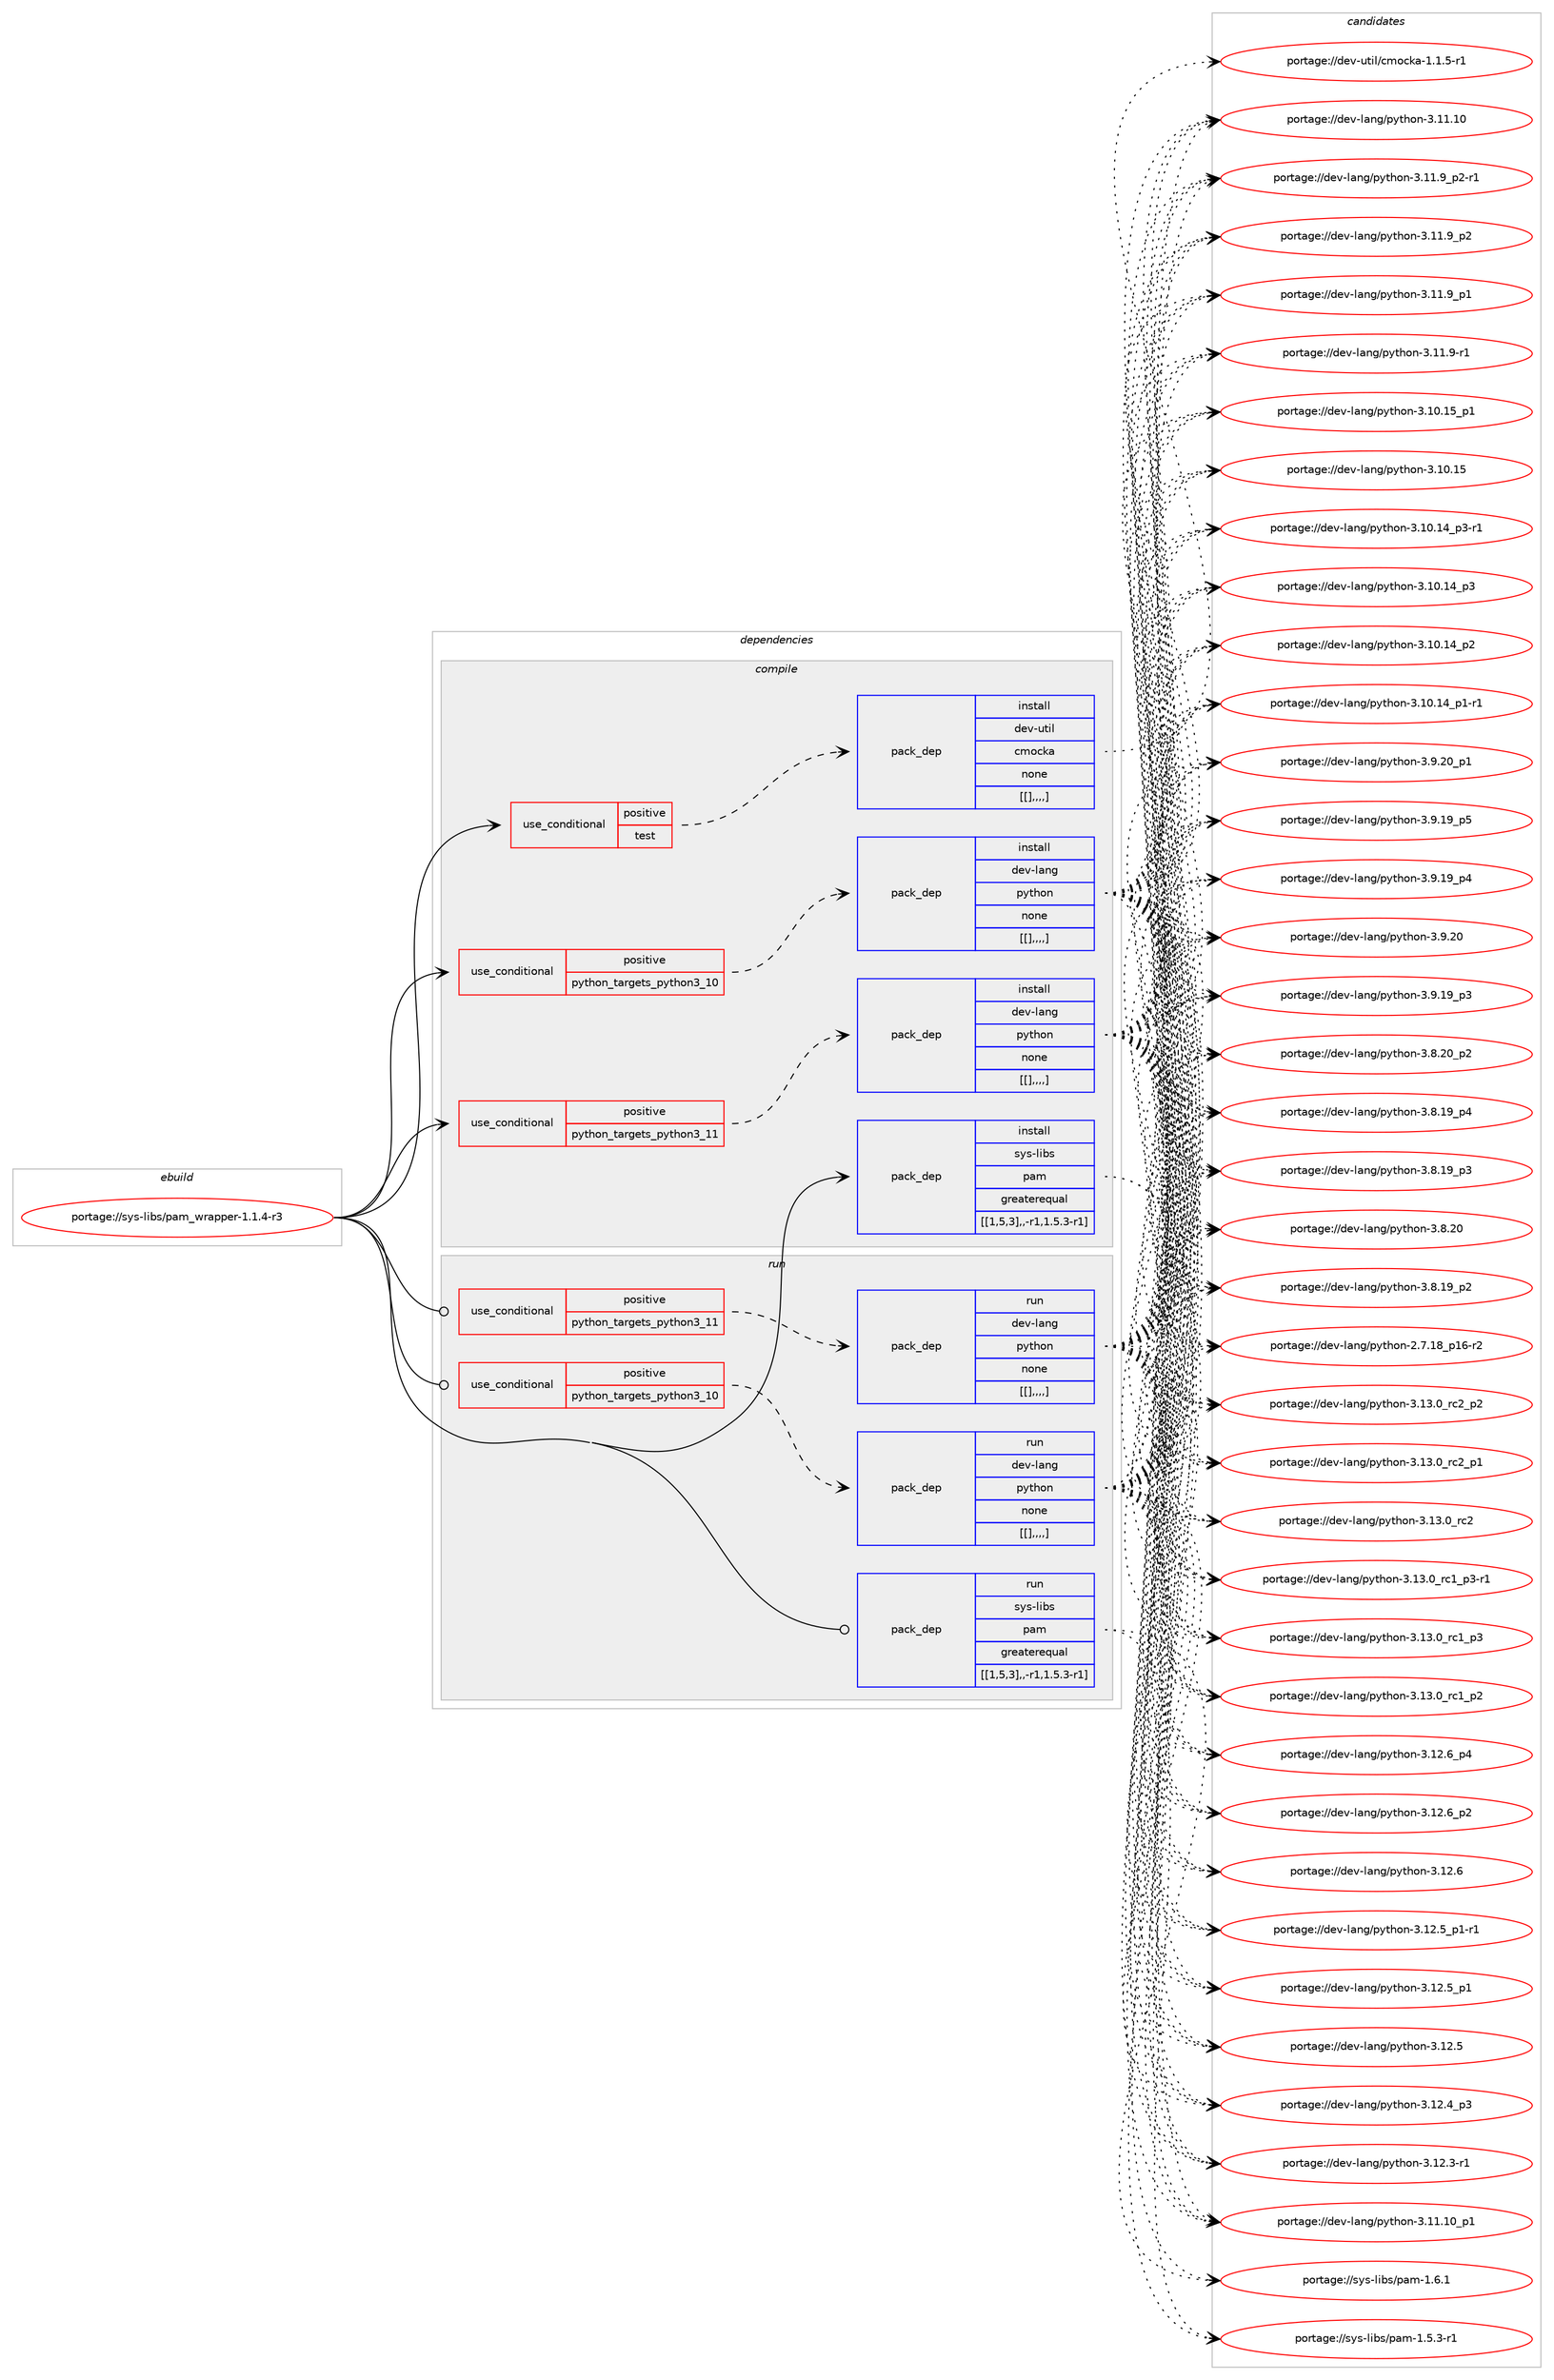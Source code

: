 digraph prolog {

# *************
# Graph options
# *************

newrank=true;
concentrate=true;
compound=true;
graph [rankdir=LR,fontname=Helvetica,fontsize=10,ranksep=1.5];#, ranksep=2.5, nodesep=0.2];
edge  [arrowhead=vee];
node  [fontname=Helvetica,fontsize=10];

# **********
# The ebuild
# **********

subgraph cluster_leftcol {
color=gray;
label=<<i>ebuild</i>>;
id [label="portage://sys-libs/pam_wrapper-1.1.4-r3", color=red, width=4, href="../sys-libs/pam_wrapper-1.1.4-r3.svg"];
}

# ****************
# The dependencies
# ****************

subgraph cluster_midcol {
color=gray;
label=<<i>dependencies</i>>;
subgraph cluster_compile {
fillcolor="#eeeeee";
style=filled;
label=<<i>compile</i>>;
subgraph cond4646 {
dependency13180 [label=<<TABLE BORDER="0" CELLBORDER="1" CELLSPACING="0" CELLPADDING="4"><TR><TD ROWSPAN="3" CELLPADDING="10">use_conditional</TD></TR><TR><TD>positive</TD></TR><TR><TD>python_targets_python3_10</TD></TR></TABLE>>, shape=none, color=red];
subgraph pack8484 {
dependency13181 [label=<<TABLE BORDER="0" CELLBORDER="1" CELLSPACING="0" CELLPADDING="4" WIDTH="220"><TR><TD ROWSPAN="6" CELLPADDING="30">pack_dep</TD></TR><TR><TD WIDTH="110">install</TD></TR><TR><TD>dev-lang</TD></TR><TR><TD>python</TD></TR><TR><TD>none</TD></TR><TR><TD>[[],,,,]</TD></TR></TABLE>>, shape=none, color=blue];
}
dependency13180:e -> dependency13181:w [weight=20,style="dashed",arrowhead="vee"];
}
id:e -> dependency13180:w [weight=20,style="solid",arrowhead="vee"];
subgraph cond4647 {
dependency13182 [label=<<TABLE BORDER="0" CELLBORDER="1" CELLSPACING="0" CELLPADDING="4"><TR><TD ROWSPAN="3" CELLPADDING="10">use_conditional</TD></TR><TR><TD>positive</TD></TR><TR><TD>python_targets_python3_11</TD></TR></TABLE>>, shape=none, color=red];
subgraph pack8485 {
dependency13183 [label=<<TABLE BORDER="0" CELLBORDER="1" CELLSPACING="0" CELLPADDING="4" WIDTH="220"><TR><TD ROWSPAN="6" CELLPADDING="30">pack_dep</TD></TR><TR><TD WIDTH="110">install</TD></TR><TR><TD>dev-lang</TD></TR><TR><TD>python</TD></TR><TR><TD>none</TD></TR><TR><TD>[[],,,,]</TD></TR></TABLE>>, shape=none, color=blue];
}
dependency13182:e -> dependency13183:w [weight=20,style="dashed",arrowhead="vee"];
}
id:e -> dependency13182:w [weight=20,style="solid",arrowhead="vee"];
subgraph cond4648 {
dependency13184 [label=<<TABLE BORDER="0" CELLBORDER="1" CELLSPACING="0" CELLPADDING="4"><TR><TD ROWSPAN="3" CELLPADDING="10">use_conditional</TD></TR><TR><TD>positive</TD></TR><TR><TD>test</TD></TR></TABLE>>, shape=none, color=red];
subgraph pack8486 {
dependency13185 [label=<<TABLE BORDER="0" CELLBORDER="1" CELLSPACING="0" CELLPADDING="4" WIDTH="220"><TR><TD ROWSPAN="6" CELLPADDING="30">pack_dep</TD></TR><TR><TD WIDTH="110">install</TD></TR><TR><TD>dev-util</TD></TR><TR><TD>cmocka</TD></TR><TR><TD>none</TD></TR><TR><TD>[[],,,,]</TD></TR></TABLE>>, shape=none, color=blue];
}
dependency13184:e -> dependency13185:w [weight=20,style="dashed",arrowhead="vee"];
}
id:e -> dependency13184:w [weight=20,style="solid",arrowhead="vee"];
subgraph pack8487 {
dependency13186 [label=<<TABLE BORDER="0" CELLBORDER="1" CELLSPACING="0" CELLPADDING="4" WIDTH="220"><TR><TD ROWSPAN="6" CELLPADDING="30">pack_dep</TD></TR><TR><TD WIDTH="110">install</TD></TR><TR><TD>sys-libs</TD></TR><TR><TD>pam</TD></TR><TR><TD>greaterequal</TD></TR><TR><TD>[[1,5,3],,-r1,1.5.3-r1]</TD></TR></TABLE>>, shape=none, color=blue];
}
id:e -> dependency13186:w [weight=20,style="solid",arrowhead="vee"];
}
subgraph cluster_compileandrun {
fillcolor="#eeeeee";
style=filled;
label=<<i>compile and run</i>>;
}
subgraph cluster_run {
fillcolor="#eeeeee";
style=filled;
label=<<i>run</i>>;
subgraph cond4649 {
dependency13187 [label=<<TABLE BORDER="0" CELLBORDER="1" CELLSPACING="0" CELLPADDING="4"><TR><TD ROWSPAN="3" CELLPADDING="10">use_conditional</TD></TR><TR><TD>positive</TD></TR><TR><TD>python_targets_python3_10</TD></TR></TABLE>>, shape=none, color=red];
subgraph pack8488 {
dependency13188 [label=<<TABLE BORDER="0" CELLBORDER="1" CELLSPACING="0" CELLPADDING="4" WIDTH="220"><TR><TD ROWSPAN="6" CELLPADDING="30">pack_dep</TD></TR><TR><TD WIDTH="110">run</TD></TR><TR><TD>dev-lang</TD></TR><TR><TD>python</TD></TR><TR><TD>none</TD></TR><TR><TD>[[],,,,]</TD></TR></TABLE>>, shape=none, color=blue];
}
dependency13187:e -> dependency13188:w [weight=20,style="dashed",arrowhead="vee"];
}
id:e -> dependency13187:w [weight=20,style="solid",arrowhead="odot"];
subgraph cond4650 {
dependency13189 [label=<<TABLE BORDER="0" CELLBORDER="1" CELLSPACING="0" CELLPADDING="4"><TR><TD ROWSPAN="3" CELLPADDING="10">use_conditional</TD></TR><TR><TD>positive</TD></TR><TR><TD>python_targets_python3_11</TD></TR></TABLE>>, shape=none, color=red];
subgraph pack8489 {
dependency13190 [label=<<TABLE BORDER="0" CELLBORDER="1" CELLSPACING="0" CELLPADDING="4" WIDTH="220"><TR><TD ROWSPAN="6" CELLPADDING="30">pack_dep</TD></TR><TR><TD WIDTH="110">run</TD></TR><TR><TD>dev-lang</TD></TR><TR><TD>python</TD></TR><TR><TD>none</TD></TR><TR><TD>[[],,,,]</TD></TR></TABLE>>, shape=none, color=blue];
}
dependency13189:e -> dependency13190:w [weight=20,style="dashed",arrowhead="vee"];
}
id:e -> dependency13189:w [weight=20,style="solid",arrowhead="odot"];
subgraph pack8490 {
dependency13191 [label=<<TABLE BORDER="0" CELLBORDER="1" CELLSPACING="0" CELLPADDING="4" WIDTH="220"><TR><TD ROWSPAN="6" CELLPADDING="30">pack_dep</TD></TR><TR><TD WIDTH="110">run</TD></TR><TR><TD>sys-libs</TD></TR><TR><TD>pam</TD></TR><TR><TD>greaterequal</TD></TR><TR><TD>[[1,5,3],,-r1,1.5.3-r1]</TD></TR></TABLE>>, shape=none, color=blue];
}
id:e -> dependency13191:w [weight=20,style="solid",arrowhead="odot"];
}
}

# **************
# The candidates
# **************

subgraph cluster_choices {
rank=same;
color=gray;
label=<<i>candidates</i>>;

subgraph choice8484 {
color=black;
nodesep=1;
choice100101118451089711010347112121116104111110455146495146489511499509511250 [label="portage://dev-lang/python-3.13.0_rc2_p2", color=red, width=4,href="../dev-lang/python-3.13.0_rc2_p2.svg"];
choice100101118451089711010347112121116104111110455146495146489511499509511249 [label="portage://dev-lang/python-3.13.0_rc2_p1", color=red, width=4,href="../dev-lang/python-3.13.0_rc2_p1.svg"];
choice10010111845108971101034711212111610411111045514649514648951149950 [label="portage://dev-lang/python-3.13.0_rc2", color=red, width=4,href="../dev-lang/python-3.13.0_rc2.svg"];
choice1001011184510897110103471121211161041111104551464951464895114994995112514511449 [label="portage://dev-lang/python-3.13.0_rc1_p3-r1", color=red, width=4,href="../dev-lang/python-3.13.0_rc1_p3-r1.svg"];
choice100101118451089711010347112121116104111110455146495146489511499499511251 [label="portage://dev-lang/python-3.13.0_rc1_p3", color=red, width=4,href="../dev-lang/python-3.13.0_rc1_p3.svg"];
choice100101118451089711010347112121116104111110455146495146489511499499511250 [label="portage://dev-lang/python-3.13.0_rc1_p2", color=red, width=4,href="../dev-lang/python-3.13.0_rc1_p2.svg"];
choice100101118451089711010347112121116104111110455146495046549511252 [label="portage://dev-lang/python-3.12.6_p4", color=red, width=4,href="../dev-lang/python-3.12.6_p4.svg"];
choice100101118451089711010347112121116104111110455146495046549511250 [label="portage://dev-lang/python-3.12.6_p2", color=red, width=4,href="../dev-lang/python-3.12.6_p2.svg"];
choice10010111845108971101034711212111610411111045514649504654 [label="portage://dev-lang/python-3.12.6", color=red, width=4,href="../dev-lang/python-3.12.6.svg"];
choice1001011184510897110103471121211161041111104551464950465395112494511449 [label="portage://dev-lang/python-3.12.5_p1-r1", color=red, width=4,href="../dev-lang/python-3.12.5_p1-r1.svg"];
choice100101118451089711010347112121116104111110455146495046539511249 [label="portage://dev-lang/python-3.12.5_p1", color=red, width=4,href="../dev-lang/python-3.12.5_p1.svg"];
choice10010111845108971101034711212111610411111045514649504653 [label="portage://dev-lang/python-3.12.5", color=red, width=4,href="../dev-lang/python-3.12.5.svg"];
choice100101118451089711010347112121116104111110455146495046529511251 [label="portage://dev-lang/python-3.12.4_p3", color=red, width=4,href="../dev-lang/python-3.12.4_p3.svg"];
choice100101118451089711010347112121116104111110455146495046514511449 [label="portage://dev-lang/python-3.12.3-r1", color=red, width=4,href="../dev-lang/python-3.12.3-r1.svg"];
choice10010111845108971101034711212111610411111045514649494649489511249 [label="portage://dev-lang/python-3.11.10_p1", color=red, width=4,href="../dev-lang/python-3.11.10_p1.svg"];
choice1001011184510897110103471121211161041111104551464949464948 [label="portage://dev-lang/python-3.11.10", color=red, width=4,href="../dev-lang/python-3.11.10.svg"];
choice1001011184510897110103471121211161041111104551464949465795112504511449 [label="portage://dev-lang/python-3.11.9_p2-r1", color=red, width=4,href="../dev-lang/python-3.11.9_p2-r1.svg"];
choice100101118451089711010347112121116104111110455146494946579511250 [label="portage://dev-lang/python-3.11.9_p2", color=red, width=4,href="../dev-lang/python-3.11.9_p2.svg"];
choice100101118451089711010347112121116104111110455146494946579511249 [label="portage://dev-lang/python-3.11.9_p1", color=red, width=4,href="../dev-lang/python-3.11.9_p1.svg"];
choice100101118451089711010347112121116104111110455146494946574511449 [label="portage://dev-lang/python-3.11.9-r1", color=red, width=4,href="../dev-lang/python-3.11.9-r1.svg"];
choice10010111845108971101034711212111610411111045514649484649539511249 [label="portage://dev-lang/python-3.10.15_p1", color=red, width=4,href="../dev-lang/python-3.10.15_p1.svg"];
choice1001011184510897110103471121211161041111104551464948464953 [label="portage://dev-lang/python-3.10.15", color=red, width=4,href="../dev-lang/python-3.10.15.svg"];
choice100101118451089711010347112121116104111110455146494846495295112514511449 [label="portage://dev-lang/python-3.10.14_p3-r1", color=red, width=4,href="../dev-lang/python-3.10.14_p3-r1.svg"];
choice10010111845108971101034711212111610411111045514649484649529511251 [label="portage://dev-lang/python-3.10.14_p3", color=red, width=4,href="../dev-lang/python-3.10.14_p3.svg"];
choice10010111845108971101034711212111610411111045514649484649529511250 [label="portage://dev-lang/python-3.10.14_p2", color=red, width=4,href="../dev-lang/python-3.10.14_p2.svg"];
choice100101118451089711010347112121116104111110455146494846495295112494511449 [label="portage://dev-lang/python-3.10.14_p1-r1", color=red, width=4,href="../dev-lang/python-3.10.14_p1-r1.svg"];
choice100101118451089711010347112121116104111110455146574650489511249 [label="portage://dev-lang/python-3.9.20_p1", color=red, width=4,href="../dev-lang/python-3.9.20_p1.svg"];
choice10010111845108971101034711212111610411111045514657465048 [label="portage://dev-lang/python-3.9.20", color=red, width=4,href="../dev-lang/python-3.9.20.svg"];
choice100101118451089711010347112121116104111110455146574649579511253 [label="portage://dev-lang/python-3.9.19_p5", color=red, width=4,href="../dev-lang/python-3.9.19_p5.svg"];
choice100101118451089711010347112121116104111110455146574649579511252 [label="portage://dev-lang/python-3.9.19_p4", color=red, width=4,href="../dev-lang/python-3.9.19_p4.svg"];
choice100101118451089711010347112121116104111110455146574649579511251 [label="portage://dev-lang/python-3.9.19_p3", color=red, width=4,href="../dev-lang/python-3.9.19_p3.svg"];
choice100101118451089711010347112121116104111110455146564650489511250 [label="portage://dev-lang/python-3.8.20_p2", color=red, width=4,href="../dev-lang/python-3.8.20_p2.svg"];
choice10010111845108971101034711212111610411111045514656465048 [label="portage://dev-lang/python-3.8.20", color=red, width=4,href="../dev-lang/python-3.8.20.svg"];
choice100101118451089711010347112121116104111110455146564649579511252 [label="portage://dev-lang/python-3.8.19_p4", color=red, width=4,href="../dev-lang/python-3.8.19_p4.svg"];
choice100101118451089711010347112121116104111110455146564649579511251 [label="portage://dev-lang/python-3.8.19_p3", color=red, width=4,href="../dev-lang/python-3.8.19_p3.svg"];
choice100101118451089711010347112121116104111110455146564649579511250 [label="portage://dev-lang/python-3.8.19_p2", color=red, width=4,href="../dev-lang/python-3.8.19_p2.svg"];
choice100101118451089711010347112121116104111110455046554649569511249544511450 [label="portage://dev-lang/python-2.7.18_p16-r2", color=red, width=4,href="../dev-lang/python-2.7.18_p16-r2.svg"];
dependency13181:e -> choice100101118451089711010347112121116104111110455146495146489511499509511250:w [style=dotted,weight="100"];
dependency13181:e -> choice100101118451089711010347112121116104111110455146495146489511499509511249:w [style=dotted,weight="100"];
dependency13181:e -> choice10010111845108971101034711212111610411111045514649514648951149950:w [style=dotted,weight="100"];
dependency13181:e -> choice1001011184510897110103471121211161041111104551464951464895114994995112514511449:w [style=dotted,weight="100"];
dependency13181:e -> choice100101118451089711010347112121116104111110455146495146489511499499511251:w [style=dotted,weight="100"];
dependency13181:e -> choice100101118451089711010347112121116104111110455146495146489511499499511250:w [style=dotted,weight="100"];
dependency13181:e -> choice100101118451089711010347112121116104111110455146495046549511252:w [style=dotted,weight="100"];
dependency13181:e -> choice100101118451089711010347112121116104111110455146495046549511250:w [style=dotted,weight="100"];
dependency13181:e -> choice10010111845108971101034711212111610411111045514649504654:w [style=dotted,weight="100"];
dependency13181:e -> choice1001011184510897110103471121211161041111104551464950465395112494511449:w [style=dotted,weight="100"];
dependency13181:e -> choice100101118451089711010347112121116104111110455146495046539511249:w [style=dotted,weight="100"];
dependency13181:e -> choice10010111845108971101034711212111610411111045514649504653:w [style=dotted,weight="100"];
dependency13181:e -> choice100101118451089711010347112121116104111110455146495046529511251:w [style=dotted,weight="100"];
dependency13181:e -> choice100101118451089711010347112121116104111110455146495046514511449:w [style=dotted,weight="100"];
dependency13181:e -> choice10010111845108971101034711212111610411111045514649494649489511249:w [style=dotted,weight="100"];
dependency13181:e -> choice1001011184510897110103471121211161041111104551464949464948:w [style=dotted,weight="100"];
dependency13181:e -> choice1001011184510897110103471121211161041111104551464949465795112504511449:w [style=dotted,weight="100"];
dependency13181:e -> choice100101118451089711010347112121116104111110455146494946579511250:w [style=dotted,weight="100"];
dependency13181:e -> choice100101118451089711010347112121116104111110455146494946579511249:w [style=dotted,weight="100"];
dependency13181:e -> choice100101118451089711010347112121116104111110455146494946574511449:w [style=dotted,weight="100"];
dependency13181:e -> choice10010111845108971101034711212111610411111045514649484649539511249:w [style=dotted,weight="100"];
dependency13181:e -> choice1001011184510897110103471121211161041111104551464948464953:w [style=dotted,weight="100"];
dependency13181:e -> choice100101118451089711010347112121116104111110455146494846495295112514511449:w [style=dotted,weight="100"];
dependency13181:e -> choice10010111845108971101034711212111610411111045514649484649529511251:w [style=dotted,weight="100"];
dependency13181:e -> choice10010111845108971101034711212111610411111045514649484649529511250:w [style=dotted,weight="100"];
dependency13181:e -> choice100101118451089711010347112121116104111110455146494846495295112494511449:w [style=dotted,weight="100"];
dependency13181:e -> choice100101118451089711010347112121116104111110455146574650489511249:w [style=dotted,weight="100"];
dependency13181:e -> choice10010111845108971101034711212111610411111045514657465048:w [style=dotted,weight="100"];
dependency13181:e -> choice100101118451089711010347112121116104111110455146574649579511253:w [style=dotted,weight="100"];
dependency13181:e -> choice100101118451089711010347112121116104111110455146574649579511252:w [style=dotted,weight="100"];
dependency13181:e -> choice100101118451089711010347112121116104111110455146574649579511251:w [style=dotted,weight="100"];
dependency13181:e -> choice100101118451089711010347112121116104111110455146564650489511250:w [style=dotted,weight="100"];
dependency13181:e -> choice10010111845108971101034711212111610411111045514656465048:w [style=dotted,weight="100"];
dependency13181:e -> choice100101118451089711010347112121116104111110455146564649579511252:w [style=dotted,weight="100"];
dependency13181:e -> choice100101118451089711010347112121116104111110455146564649579511251:w [style=dotted,weight="100"];
dependency13181:e -> choice100101118451089711010347112121116104111110455146564649579511250:w [style=dotted,weight="100"];
dependency13181:e -> choice100101118451089711010347112121116104111110455046554649569511249544511450:w [style=dotted,weight="100"];
}
subgraph choice8485 {
color=black;
nodesep=1;
choice100101118451089711010347112121116104111110455146495146489511499509511250 [label="portage://dev-lang/python-3.13.0_rc2_p2", color=red, width=4,href="../dev-lang/python-3.13.0_rc2_p2.svg"];
choice100101118451089711010347112121116104111110455146495146489511499509511249 [label="portage://dev-lang/python-3.13.0_rc2_p1", color=red, width=4,href="../dev-lang/python-3.13.0_rc2_p1.svg"];
choice10010111845108971101034711212111610411111045514649514648951149950 [label="portage://dev-lang/python-3.13.0_rc2", color=red, width=4,href="../dev-lang/python-3.13.0_rc2.svg"];
choice1001011184510897110103471121211161041111104551464951464895114994995112514511449 [label="portage://dev-lang/python-3.13.0_rc1_p3-r1", color=red, width=4,href="../dev-lang/python-3.13.0_rc1_p3-r1.svg"];
choice100101118451089711010347112121116104111110455146495146489511499499511251 [label="portage://dev-lang/python-3.13.0_rc1_p3", color=red, width=4,href="../dev-lang/python-3.13.0_rc1_p3.svg"];
choice100101118451089711010347112121116104111110455146495146489511499499511250 [label="portage://dev-lang/python-3.13.0_rc1_p2", color=red, width=4,href="../dev-lang/python-3.13.0_rc1_p2.svg"];
choice100101118451089711010347112121116104111110455146495046549511252 [label="portage://dev-lang/python-3.12.6_p4", color=red, width=4,href="../dev-lang/python-3.12.6_p4.svg"];
choice100101118451089711010347112121116104111110455146495046549511250 [label="portage://dev-lang/python-3.12.6_p2", color=red, width=4,href="../dev-lang/python-3.12.6_p2.svg"];
choice10010111845108971101034711212111610411111045514649504654 [label="portage://dev-lang/python-3.12.6", color=red, width=4,href="../dev-lang/python-3.12.6.svg"];
choice1001011184510897110103471121211161041111104551464950465395112494511449 [label="portage://dev-lang/python-3.12.5_p1-r1", color=red, width=4,href="../dev-lang/python-3.12.5_p1-r1.svg"];
choice100101118451089711010347112121116104111110455146495046539511249 [label="portage://dev-lang/python-3.12.5_p1", color=red, width=4,href="../dev-lang/python-3.12.5_p1.svg"];
choice10010111845108971101034711212111610411111045514649504653 [label="portage://dev-lang/python-3.12.5", color=red, width=4,href="../dev-lang/python-3.12.5.svg"];
choice100101118451089711010347112121116104111110455146495046529511251 [label="portage://dev-lang/python-3.12.4_p3", color=red, width=4,href="../dev-lang/python-3.12.4_p3.svg"];
choice100101118451089711010347112121116104111110455146495046514511449 [label="portage://dev-lang/python-3.12.3-r1", color=red, width=4,href="../dev-lang/python-3.12.3-r1.svg"];
choice10010111845108971101034711212111610411111045514649494649489511249 [label="portage://dev-lang/python-3.11.10_p1", color=red, width=4,href="../dev-lang/python-3.11.10_p1.svg"];
choice1001011184510897110103471121211161041111104551464949464948 [label="portage://dev-lang/python-3.11.10", color=red, width=4,href="../dev-lang/python-3.11.10.svg"];
choice1001011184510897110103471121211161041111104551464949465795112504511449 [label="portage://dev-lang/python-3.11.9_p2-r1", color=red, width=4,href="../dev-lang/python-3.11.9_p2-r1.svg"];
choice100101118451089711010347112121116104111110455146494946579511250 [label="portage://dev-lang/python-3.11.9_p2", color=red, width=4,href="../dev-lang/python-3.11.9_p2.svg"];
choice100101118451089711010347112121116104111110455146494946579511249 [label="portage://dev-lang/python-3.11.9_p1", color=red, width=4,href="../dev-lang/python-3.11.9_p1.svg"];
choice100101118451089711010347112121116104111110455146494946574511449 [label="portage://dev-lang/python-3.11.9-r1", color=red, width=4,href="../dev-lang/python-3.11.9-r1.svg"];
choice10010111845108971101034711212111610411111045514649484649539511249 [label="portage://dev-lang/python-3.10.15_p1", color=red, width=4,href="../dev-lang/python-3.10.15_p1.svg"];
choice1001011184510897110103471121211161041111104551464948464953 [label="portage://dev-lang/python-3.10.15", color=red, width=4,href="../dev-lang/python-3.10.15.svg"];
choice100101118451089711010347112121116104111110455146494846495295112514511449 [label="portage://dev-lang/python-3.10.14_p3-r1", color=red, width=4,href="../dev-lang/python-3.10.14_p3-r1.svg"];
choice10010111845108971101034711212111610411111045514649484649529511251 [label="portage://dev-lang/python-3.10.14_p3", color=red, width=4,href="../dev-lang/python-3.10.14_p3.svg"];
choice10010111845108971101034711212111610411111045514649484649529511250 [label="portage://dev-lang/python-3.10.14_p2", color=red, width=4,href="../dev-lang/python-3.10.14_p2.svg"];
choice100101118451089711010347112121116104111110455146494846495295112494511449 [label="portage://dev-lang/python-3.10.14_p1-r1", color=red, width=4,href="../dev-lang/python-3.10.14_p1-r1.svg"];
choice100101118451089711010347112121116104111110455146574650489511249 [label="portage://dev-lang/python-3.9.20_p1", color=red, width=4,href="../dev-lang/python-3.9.20_p1.svg"];
choice10010111845108971101034711212111610411111045514657465048 [label="portage://dev-lang/python-3.9.20", color=red, width=4,href="../dev-lang/python-3.9.20.svg"];
choice100101118451089711010347112121116104111110455146574649579511253 [label="portage://dev-lang/python-3.9.19_p5", color=red, width=4,href="../dev-lang/python-3.9.19_p5.svg"];
choice100101118451089711010347112121116104111110455146574649579511252 [label="portage://dev-lang/python-3.9.19_p4", color=red, width=4,href="../dev-lang/python-3.9.19_p4.svg"];
choice100101118451089711010347112121116104111110455146574649579511251 [label="portage://dev-lang/python-3.9.19_p3", color=red, width=4,href="../dev-lang/python-3.9.19_p3.svg"];
choice100101118451089711010347112121116104111110455146564650489511250 [label="portage://dev-lang/python-3.8.20_p2", color=red, width=4,href="../dev-lang/python-3.8.20_p2.svg"];
choice10010111845108971101034711212111610411111045514656465048 [label="portage://dev-lang/python-3.8.20", color=red, width=4,href="../dev-lang/python-3.8.20.svg"];
choice100101118451089711010347112121116104111110455146564649579511252 [label="portage://dev-lang/python-3.8.19_p4", color=red, width=4,href="../dev-lang/python-3.8.19_p4.svg"];
choice100101118451089711010347112121116104111110455146564649579511251 [label="portage://dev-lang/python-3.8.19_p3", color=red, width=4,href="../dev-lang/python-3.8.19_p3.svg"];
choice100101118451089711010347112121116104111110455146564649579511250 [label="portage://dev-lang/python-3.8.19_p2", color=red, width=4,href="../dev-lang/python-3.8.19_p2.svg"];
choice100101118451089711010347112121116104111110455046554649569511249544511450 [label="portage://dev-lang/python-2.7.18_p16-r2", color=red, width=4,href="../dev-lang/python-2.7.18_p16-r2.svg"];
dependency13183:e -> choice100101118451089711010347112121116104111110455146495146489511499509511250:w [style=dotted,weight="100"];
dependency13183:e -> choice100101118451089711010347112121116104111110455146495146489511499509511249:w [style=dotted,weight="100"];
dependency13183:e -> choice10010111845108971101034711212111610411111045514649514648951149950:w [style=dotted,weight="100"];
dependency13183:e -> choice1001011184510897110103471121211161041111104551464951464895114994995112514511449:w [style=dotted,weight="100"];
dependency13183:e -> choice100101118451089711010347112121116104111110455146495146489511499499511251:w [style=dotted,weight="100"];
dependency13183:e -> choice100101118451089711010347112121116104111110455146495146489511499499511250:w [style=dotted,weight="100"];
dependency13183:e -> choice100101118451089711010347112121116104111110455146495046549511252:w [style=dotted,weight="100"];
dependency13183:e -> choice100101118451089711010347112121116104111110455146495046549511250:w [style=dotted,weight="100"];
dependency13183:e -> choice10010111845108971101034711212111610411111045514649504654:w [style=dotted,weight="100"];
dependency13183:e -> choice1001011184510897110103471121211161041111104551464950465395112494511449:w [style=dotted,weight="100"];
dependency13183:e -> choice100101118451089711010347112121116104111110455146495046539511249:w [style=dotted,weight="100"];
dependency13183:e -> choice10010111845108971101034711212111610411111045514649504653:w [style=dotted,weight="100"];
dependency13183:e -> choice100101118451089711010347112121116104111110455146495046529511251:w [style=dotted,weight="100"];
dependency13183:e -> choice100101118451089711010347112121116104111110455146495046514511449:w [style=dotted,weight="100"];
dependency13183:e -> choice10010111845108971101034711212111610411111045514649494649489511249:w [style=dotted,weight="100"];
dependency13183:e -> choice1001011184510897110103471121211161041111104551464949464948:w [style=dotted,weight="100"];
dependency13183:e -> choice1001011184510897110103471121211161041111104551464949465795112504511449:w [style=dotted,weight="100"];
dependency13183:e -> choice100101118451089711010347112121116104111110455146494946579511250:w [style=dotted,weight="100"];
dependency13183:e -> choice100101118451089711010347112121116104111110455146494946579511249:w [style=dotted,weight="100"];
dependency13183:e -> choice100101118451089711010347112121116104111110455146494946574511449:w [style=dotted,weight="100"];
dependency13183:e -> choice10010111845108971101034711212111610411111045514649484649539511249:w [style=dotted,weight="100"];
dependency13183:e -> choice1001011184510897110103471121211161041111104551464948464953:w [style=dotted,weight="100"];
dependency13183:e -> choice100101118451089711010347112121116104111110455146494846495295112514511449:w [style=dotted,weight="100"];
dependency13183:e -> choice10010111845108971101034711212111610411111045514649484649529511251:w [style=dotted,weight="100"];
dependency13183:e -> choice10010111845108971101034711212111610411111045514649484649529511250:w [style=dotted,weight="100"];
dependency13183:e -> choice100101118451089711010347112121116104111110455146494846495295112494511449:w [style=dotted,weight="100"];
dependency13183:e -> choice100101118451089711010347112121116104111110455146574650489511249:w [style=dotted,weight="100"];
dependency13183:e -> choice10010111845108971101034711212111610411111045514657465048:w [style=dotted,weight="100"];
dependency13183:e -> choice100101118451089711010347112121116104111110455146574649579511253:w [style=dotted,weight="100"];
dependency13183:e -> choice100101118451089711010347112121116104111110455146574649579511252:w [style=dotted,weight="100"];
dependency13183:e -> choice100101118451089711010347112121116104111110455146574649579511251:w [style=dotted,weight="100"];
dependency13183:e -> choice100101118451089711010347112121116104111110455146564650489511250:w [style=dotted,weight="100"];
dependency13183:e -> choice10010111845108971101034711212111610411111045514656465048:w [style=dotted,weight="100"];
dependency13183:e -> choice100101118451089711010347112121116104111110455146564649579511252:w [style=dotted,weight="100"];
dependency13183:e -> choice100101118451089711010347112121116104111110455146564649579511251:w [style=dotted,weight="100"];
dependency13183:e -> choice100101118451089711010347112121116104111110455146564649579511250:w [style=dotted,weight="100"];
dependency13183:e -> choice100101118451089711010347112121116104111110455046554649569511249544511450:w [style=dotted,weight="100"];
}
subgraph choice8486 {
color=black;
nodesep=1;
choice10010111845117116105108479910911199107974549464946534511449 [label="portage://dev-util/cmocka-1.1.5-r1", color=red, width=4,href="../dev-util/cmocka-1.1.5-r1.svg"];
dependency13185:e -> choice10010111845117116105108479910911199107974549464946534511449:w [style=dotted,weight="100"];
}
subgraph choice8487 {
color=black;
nodesep=1;
choice11512111545108105981154711297109454946544649 [label="portage://sys-libs/pam-1.6.1", color=red, width=4,href="../sys-libs/pam-1.6.1.svg"];
choice115121115451081059811547112971094549465346514511449 [label="portage://sys-libs/pam-1.5.3-r1", color=red, width=4,href="../sys-libs/pam-1.5.3-r1.svg"];
dependency13186:e -> choice11512111545108105981154711297109454946544649:w [style=dotted,weight="100"];
dependency13186:e -> choice115121115451081059811547112971094549465346514511449:w [style=dotted,weight="100"];
}
subgraph choice8488 {
color=black;
nodesep=1;
choice100101118451089711010347112121116104111110455146495146489511499509511250 [label="portage://dev-lang/python-3.13.0_rc2_p2", color=red, width=4,href="../dev-lang/python-3.13.0_rc2_p2.svg"];
choice100101118451089711010347112121116104111110455146495146489511499509511249 [label="portage://dev-lang/python-3.13.0_rc2_p1", color=red, width=4,href="../dev-lang/python-3.13.0_rc2_p1.svg"];
choice10010111845108971101034711212111610411111045514649514648951149950 [label="portage://dev-lang/python-3.13.0_rc2", color=red, width=4,href="../dev-lang/python-3.13.0_rc2.svg"];
choice1001011184510897110103471121211161041111104551464951464895114994995112514511449 [label="portage://dev-lang/python-3.13.0_rc1_p3-r1", color=red, width=4,href="../dev-lang/python-3.13.0_rc1_p3-r1.svg"];
choice100101118451089711010347112121116104111110455146495146489511499499511251 [label="portage://dev-lang/python-3.13.0_rc1_p3", color=red, width=4,href="../dev-lang/python-3.13.0_rc1_p3.svg"];
choice100101118451089711010347112121116104111110455146495146489511499499511250 [label="portage://dev-lang/python-3.13.0_rc1_p2", color=red, width=4,href="../dev-lang/python-3.13.0_rc1_p2.svg"];
choice100101118451089711010347112121116104111110455146495046549511252 [label="portage://dev-lang/python-3.12.6_p4", color=red, width=4,href="../dev-lang/python-3.12.6_p4.svg"];
choice100101118451089711010347112121116104111110455146495046549511250 [label="portage://dev-lang/python-3.12.6_p2", color=red, width=4,href="../dev-lang/python-3.12.6_p2.svg"];
choice10010111845108971101034711212111610411111045514649504654 [label="portage://dev-lang/python-3.12.6", color=red, width=4,href="../dev-lang/python-3.12.6.svg"];
choice1001011184510897110103471121211161041111104551464950465395112494511449 [label="portage://dev-lang/python-3.12.5_p1-r1", color=red, width=4,href="../dev-lang/python-3.12.5_p1-r1.svg"];
choice100101118451089711010347112121116104111110455146495046539511249 [label="portage://dev-lang/python-3.12.5_p1", color=red, width=4,href="../dev-lang/python-3.12.5_p1.svg"];
choice10010111845108971101034711212111610411111045514649504653 [label="portage://dev-lang/python-3.12.5", color=red, width=4,href="../dev-lang/python-3.12.5.svg"];
choice100101118451089711010347112121116104111110455146495046529511251 [label="portage://dev-lang/python-3.12.4_p3", color=red, width=4,href="../dev-lang/python-3.12.4_p3.svg"];
choice100101118451089711010347112121116104111110455146495046514511449 [label="portage://dev-lang/python-3.12.3-r1", color=red, width=4,href="../dev-lang/python-3.12.3-r1.svg"];
choice10010111845108971101034711212111610411111045514649494649489511249 [label="portage://dev-lang/python-3.11.10_p1", color=red, width=4,href="../dev-lang/python-3.11.10_p1.svg"];
choice1001011184510897110103471121211161041111104551464949464948 [label="portage://dev-lang/python-3.11.10", color=red, width=4,href="../dev-lang/python-3.11.10.svg"];
choice1001011184510897110103471121211161041111104551464949465795112504511449 [label="portage://dev-lang/python-3.11.9_p2-r1", color=red, width=4,href="../dev-lang/python-3.11.9_p2-r1.svg"];
choice100101118451089711010347112121116104111110455146494946579511250 [label="portage://dev-lang/python-3.11.9_p2", color=red, width=4,href="../dev-lang/python-3.11.9_p2.svg"];
choice100101118451089711010347112121116104111110455146494946579511249 [label="portage://dev-lang/python-3.11.9_p1", color=red, width=4,href="../dev-lang/python-3.11.9_p1.svg"];
choice100101118451089711010347112121116104111110455146494946574511449 [label="portage://dev-lang/python-3.11.9-r1", color=red, width=4,href="../dev-lang/python-3.11.9-r1.svg"];
choice10010111845108971101034711212111610411111045514649484649539511249 [label="portage://dev-lang/python-3.10.15_p1", color=red, width=4,href="../dev-lang/python-3.10.15_p1.svg"];
choice1001011184510897110103471121211161041111104551464948464953 [label="portage://dev-lang/python-3.10.15", color=red, width=4,href="../dev-lang/python-3.10.15.svg"];
choice100101118451089711010347112121116104111110455146494846495295112514511449 [label="portage://dev-lang/python-3.10.14_p3-r1", color=red, width=4,href="../dev-lang/python-3.10.14_p3-r1.svg"];
choice10010111845108971101034711212111610411111045514649484649529511251 [label="portage://dev-lang/python-3.10.14_p3", color=red, width=4,href="../dev-lang/python-3.10.14_p3.svg"];
choice10010111845108971101034711212111610411111045514649484649529511250 [label="portage://dev-lang/python-3.10.14_p2", color=red, width=4,href="../dev-lang/python-3.10.14_p2.svg"];
choice100101118451089711010347112121116104111110455146494846495295112494511449 [label="portage://dev-lang/python-3.10.14_p1-r1", color=red, width=4,href="../dev-lang/python-3.10.14_p1-r1.svg"];
choice100101118451089711010347112121116104111110455146574650489511249 [label="portage://dev-lang/python-3.9.20_p1", color=red, width=4,href="../dev-lang/python-3.9.20_p1.svg"];
choice10010111845108971101034711212111610411111045514657465048 [label="portage://dev-lang/python-3.9.20", color=red, width=4,href="../dev-lang/python-3.9.20.svg"];
choice100101118451089711010347112121116104111110455146574649579511253 [label="portage://dev-lang/python-3.9.19_p5", color=red, width=4,href="../dev-lang/python-3.9.19_p5.svg"];
choice100101118451089711010347112121116104111110455146574649579511252 [label="portage://dev-lang/python-3.9.19_p4", color=red, width=4,href="../dev-lang/python-3.9.19_p4.svg"];
choice100101118451089711010347112121116104111110455146574649579511251 [label="portage://dev-lang/python-3.9.19_p3", color=red, width=4,href="../dev-lang/python-3.9.19_p3.svg"];
choice100101118451089711010347112121116104111110455146564650489511250 [label="portage://dev-lang/python-3.8.20_p2", color=red, width=4,href="../dev-lang/python-3.8.20_p2.svg"];
choice10010111845108971101034711212111610411111045514656465048 [label="portage://dev-lang/python-3.8.20", color=red, width=4,href="../dev-lang/python-3.8.20.svg"];
choice100101118451089711010347112121116104111110455146564649579511252 [label="portage://dev-lang/python-3.8.19_p4", color=red, width=4,href="../dev-lang/python-3.8.19_p4.svg"];
choice100101118451089711010347112121116104111110455146564649579511251 [label="portage://dev-lang/python-3.8.19_p3", color=red, width=4,href="../dev-lang/python-3.8.19_p3.svg"];
choice100101118451089711010347112121116104111110455146564649579511250 [label="portage://dev-lang/python-3.8.19_p2", color=red, width=4,href="../dev-lang/python-3.8.19_p2.svg"];
choice100101118451089711010347112121116104111110455046554649569511249544511450 [label="portage://dev-lang/python-2.7.18_p16-r2", color=red, width=4,href="../dev-lang/python-2.7.18_p16-r2.svg"];
dependency13188:e -> choice100101118451089711010347112121116104111110455146495146489511499509511250:w [style=dotted,weight="100"];
dependency13188:e -> choice100101118451089711010347112121116104111110455146495146489511499509511249:w [style=dotted,weight="100"];
dependency13188:e -> choice10010111845108971101034711212111610411111045514649514648951149950:w [style=dotted,weight="100"];
dependency13188:e -> choice1001011184510897110103471121211161041111104551464951464895114994995112514511449:w [style=dotted,weight="100"];
dependency13188:e -> choice100101118451089711010347112121116104111110455146495146489511499499511251:w [style=dotted,weight="100"];
dependency13188:e -> choice100101118451089711010347112121116104111110455146495146489511499499511250:w [style=dotted,weight="100"];
dependency13188:e -> choice100101118451089711010347112121116104111110455146495046549511252:w [style=dotted,weight="100"];
dependency13188:e -> choice100101118451089711010347112121116104111110455146495046549511250:w [style=dotted,weight="100"];
dependency13188:e -> choice10010111845108971101034711212111610411111045514649504654:w [style=dotted,weight="100"];
dependency13188:e -> choice1001011184510897110103471121211161041111104551464950465395112494511449:w [style=dotted,weight="100"];
dependency13188:e -> choice100101118451089711010347112121116104111110455146495046539511249:w [style=dotted,weight="100"];
dependency13188:e -> choice10010111845108971101034711212111610411111045514649504653:w [style=dotted,weight="100"];
dependency13188:e -> choice100101118451089711010347112121116104111110455146495046529511251:w [style=dotted,weight="100"];
dependency13188:e -> choice100101118451089711010347112121116104111110455146495046514511449:w [style=dotted,weight="100"];
dependency13188:e -> choice10010111845108971101034711212111610411111045514649494649489511249:w [style=dotted,weight="100"];
dependency13188:e -> choice1001011184510897110103471121211161041111104551464949464948:w [style=dotted,weight="100"];
dependency13188:e -> choice1001011184510897110103471121211161041111104551464949465795112504511449:w [style=dotted,weight="100"];
dependency13188:e -> choice100101118451089711010347112121116104111110455146494946579511250:w [style=dotted,weight="100"];
dependency13188:e -> choice100101118451089711010347112121116104111110455146494946579511249:w [style=dotted,weight="100"];
dependency13188:e -> choice100101118451089711010347112121116104111110455146494946574511449:w [style=dotted,weight="100"];
dependency13188:e -> choice10010111845108971101034711212111610411111045514649484649539511249:w [style=dotted,weight="100"];
dependency13188:e -> choice1001011184510897110103471121211161041111104551464948464953:w [style=dotted,weight="100"];
dependency13188:e -> choice100101118451089711010347112121116104111110455146494846495295112514511449:w [style=dotted,weight="100"];
dependency13188:e -> choice10010111845108971101034711212111610411111045514649484649529511251:w [style=dotted,weight="100"];
dependency13188:e -> choice10010111845108971101034711212111610411111045514649484649529511250:w [style=dotted,weight="100"];
dependency13188:e -> choice100101118451089711010347112121116104111110455146494846495295112494511449:w [style=dotted,weight="100"];
dependency13188:e -> choice100101118451089711010347112121116104111110455146574650489511249:w [style=dotted,weight="100"];
dependency13188:e -> choice10010111845108971101034711212111610411111045514657465048:w [style=dotted,weight="100"];
dependency13188:e -> choice100101118451089711010347112121116104111110455146574649579511253:w [style=dotted,weight="100"];
dependency13188:e -> choice100101118451089711010347112121116104111110455146574649579511252:w [style=dotted,weight="100"];
dependency13188:e -> choice100101118451089711010347112121116104111110455146574649579511251:w [style=dotted,weight="100"];
dependency13188:e -> choice100101118451089711010347112121116104111110455146564650489511250:w [style=dotted,weight="100"];
dependency13188:e -> choice10010111845108971101034711212111610411111045514656465048:w [style=dotted,weight="100"];
dependency13188:e -> choice100101118451089711010347112121116104111110455146564649579511252:w [style=dotted,weight="100"];
dependency13188:e -> choice100101118451089711010347112121116104111110455146564649579511251:w [style=dotted,weight="100"];
dependency13188:e -> choice100101118451089711010347112121116104111110455146564649579511250:w [style=dotted,weight="100"];
dependency13188:e -> choice100101118451089711010347112121116104111110455046554649569511249544511450:w [style=dotted,weight="100"];
}
subgraph choice8489 {
color=black;
nodesep=1;
choice100101118451089711010347112121116104111110455146495146489511499509511250 [label="portage://dev-lang/python-3.13.0_rc2_p2", color=red, width=4,href="../dev-lang/python-3.13.0_rc2_p2.svg"];
choice100101118451089711010347112121116104111110455146495146489511499509511249 [label="portage://dev-lang/python-3.13.0_rc2_p1", color=red, width=4,href="../dev-lang/python-3.13.0_rc2_p1.svg"];
choice10010111845108971101034711212111610411111045514649514648951149950 [label="portage://dev-lang/python-3.13.0_rc2", color=red, width=4,href="../dev-lang/python-3.13.0_rc2.svg"];
choice1001011184510897110103471121211161041111104551464951464895114994995112514511449 [label="portage://dev-lang/python-3.13.0_rc1_p3-r1", color=red, width=4,href="../dev-lang/python-3.13.0_rc1_p3-r1.svg"];
choice100101118451089711010347112121116104111110455146495146489511499499511251 [label="portage://dev-lang/python-3.13.0_rc1_p3", color=red, width=4,href="../dev-lang/python-3.13.0_rc1_p3.svg"];
choice100101118451089711010347112121116104111110455146495146489511499499511250 [label="portage://dev-lang/python-3.13.0_rc1_p2", color=red, width=4,href="../dev-lang/python-3.13.0_rc1_p2.svg"];
choice100101118451089711010347112121116104111110455146495046549511252 [label="portage://dev-lang/python-3.12.6_p4", color=red, width=4,href="../dev-lang/python-3.12.6_p4.svg"];
choice100101118451089711010347112121116104111110455146495046549511250 [label="portage://dev-lang/python-3.12.6_p2", color=red, width=4,href="../dev-lang/python-3.12.6_p2.svg"];
choice10010111845108971101034711212111610411111045514649504654 [label="portage://dev-lang/python-3.12.6", color=red, width=4,href="../dev-lang/python-3.12.6.svg"];
choice1001011184510897110103471121211161041111104551464950465395112494511449 [label="portage://dev-lang/python-3.12.5_p1-r1", color=red, width=4,href="../dev-lang/python-3.12.5_p1-r1.svg"];
choice100101118451089711010347112121116104111110455146495046539511249 [label="portage://dev-lang/python-3.12.5_p1", color=red, width=4,href="../dev-lang/python-3.12.5_p1.svg"];
choice10010111845108971101034711212111610411111045514649504653 [label="portage://dev-lang/python-3.12.5", color=red, width=4,href="../dev-lang/python-3.12.5.svg"];
choice100101118451089711010347112121116104111110455146495046529511251 [label="portage://dev-lang/python-3.12.4_p3", color=red, width=4,href="../dev-lang/python-3.12.4_p3.svg"];
choice100101118451089711010347112121116104111110455146495046514511449 [label="portage://dev-lang/python-3.12.3-r1", color=red, width=4,href="../dev-lang/python-3.12.3-r1.svg"];
choice10010111845108971101034711212111610411111045514649494649489511249 [label="portage://dev-lang/python-3.11.10_p1", color=red, width=4,href="../dev-lang/python-3.11.10_p1.svg"];
choice1001011184510897110103471121211161041111104551464949464948 [label="portage://dev-lang/python-3.11.10", color=red, width=4,href="../dev-lang/python-3.11.10.svg"];
choice1001011184510897110103471121211161041111104551464949465795112504511449 [label="portage://dev-lang/python-3.11.9_p2-r1", color=red, width=4,href="../dev-lang/python-3.11.9_p2-r1.svg"];
choice100101118451089711010347112121116104111110455146494946579511250 [label="portage://dev-lang/python-3.11.9_p2", color=red, width=4,href="../dev-lang/python-3.11.9_p2.svg"];
choice100101118451089711010347112121116104111110455146494946579511249 [label="portage://dev-lang/python-3.11.9_p1", color=red, width=4,href="../dev-lang/python-3.11.9_p1.svg"];
choice100101118451089711010347112121116104111110455146494946574511449 [label="portage://dev-lang/python-3.11.9-r1", color=red, width=4,href="../dev-lang/python-3.11.9-r1.svg"];
choice10010111845108971101034711212111610411111045514649484649539511249 [label="portage://dev-lang/python-3.10.15_p1", color=red, width=4,href="../dev-lang/python-3.10.15_p1.svg"];
choice1001011184510897110103471121211161041111104551464948464953 [label="portage://dev-lang/python-3.10.15", color=red, width=4,href="../dev-lang/python-3.10.15.svg"];
choice100101118451089711010347112121116104111110455146494846495295112514511449 [label="portage://dev-lang/python-3.10.14_p3-r1", color=red, width=4,href="../dev-lang/python-3.10.14_p3-r1.svg"];
choice10010111845108971101034711212111610411111045514649484649529511251 [label="portage://dev-lang/python-3.10.14_p3", color=red, width=4,href="../dev-lang/python-3.10.14_p3.svg"];
choice10010111845108971101034711212111610411111045514649484649529511250 [label="portage://dev-lang/python-3.10.14_p2", color=red, width=4,href="../dev-lang/python-3.10.14_p2.svg"];
choice100101118451089711010347112121116104111110455146494846495295112494511449 [label="portage://dev-lang/python-3.10.14_p1-r1", color=red, width=4,href="../dev-lang/python-3.10.14_p1-r1.svg"];
choice100101118451089711010347112121116104111110455146574650489511249 [label="portage://dev-lang/python-3.9.20_p1", color=red, width=4,href="../dev-lang/python-3.9.20_p1.svg"];
choice10010111845108971101034711212111610411111045514657465048 [label="portage://dev-lang/python-3.9.20", color=red, width=4,href="../dev-lang/python-3.9.20.svg"];
choice100101118451089711010347112121116104111110455146574649579511253 [label="portage://dev-lang/python-3.9.19_p5", color=red, width=4,href="../dev-lang/python-3.9.19_p5.svg"];
choice100101118451089711010347112121116104111110455146574649579511252 [label="portage://dev-lang/python-3.9.19_p4", color=red, width=4,href="../dev-lang/python-3.9.19_p4.svg"];
choice100101118451089711010347112121116104111110455146574649579511251 [label="portage://dev-lang/python-3.9.19_p3", color=red, width=4,href="../dev-lang/python-3.9.19_p3.svg"];
choice100101118451089711010347112121116104111110455146564650489511250 [label="portage://dev-lang/python-3.8.20_p2", color=red, width=4,href="../dev-lang/python-3.8.20_p2.svg"];
choice10010111845108971101034711212111610411111045514656465048 [label="portage://dev-lang/python-3.8.20", color=red, width=4,href="../dev-lang/python-3.8.20.svg"];
choice100101118451089711010347112121116104111110455146564649579511252 [label="portage://dev-lang/python-3.8.19_p4", color=red, width=4,href="../dev-lang/python-3.8.19_p4.svg"];
choice100101118451089711010347112121116104111110455146564649579511251 [label="portage://dev-lang/python-3.8.19_p3", color=red, width=4,href="../dev-lang/python-3.8.19_p3.svg"];
choice100101118451089711010347112121116104111110455146564649579511250 [label="portage://dev-lang/python-3.8.19_p2", color=red, width=4,href="../dev-lang/python-3.8.19_p2.svg"];
choice100101118451089711010347112121116104111110455046554649569511249544511450 [label="portage://dev-lang/python-2.7.18_p16-r2", color=red, width=4,href="../dev-lang/python-2.7.18_p16-r2.svg"];
dependency13190:e -> choice100101118451089711010347112121116104111110455146495146489511499509511250:w [style=dotted,weight="100"];
dependency13190:e -> choice100101118451089711010347112121116104111110455146495146489511499509511249:w [style=dotted,weight="100"];
dependency13190:e -> choice10010111845108971101034711212111610411111045514649514648951149950:w [style=dotted,weight="100"];
dependency13190:e -> choice1001011184510897110103471121211161041111104551464951464895114994995112514511449:w [style=dotted,weight="100"];
dependency13190:e -> choice100101118451089711010347112121116104111110455146495146489511499499511251:w [style=dotted,weight="100"];
dependency13190:e -> choice100101118451089711010347112121116104111110455146495146489511499499511250:w [style=dotted,weight="100"];
dependency13190:e -> choice100101118451089711010347112121116104111110455146495046549511252:w [style=dotted,weight="100"];
dependency13190:e -> choice100101118451089711010347112121116104111110455146495046549511250:w [style=dotted,weight="100"];
dependency13190:e -> choice10010111845108971101034711212111610411111045514649504654:w [style=dotted,weight="100"];
dependency13190:e -> choice1001011184510897110103471121211161041111104551464950465395112494511449:w [style=dotted,weight="100"];
dependency13190:e -> choice100101118451089711010347112121116104111110455146495046539511249:w [style=dotted,weight="100"];
dependency13190:e -> choice10010111845108971101034711212111610411111045514649504653:w [style=dotted,weight="100"];
dependency13190:e -> choice100101118451089711010347112121116104111110455146495046529511251:w [style=dotted,weight="100"];
dependency13190:e -> choice100101118451089711010347112121116104111110455146495046514511449:w [style=dotted,weight="100"];
dependency13190:e -> choice10010111845108971101034711212111610411111045514649494649489511249:w [style=dotted,weight="100"];
dependency13190:e -> choice1001011184510897110103471121211161041111104551464949464948:w [style=dotted,weight="100"];
dependency13190:e -> choice1001011184510897110103471121211161041111104551464949465795112504511449:w [style=dotted,weight="100"];
dependency13190:e -> choice100101118451089711010347112121116104111110455146494946579511250:w [style=dotted,weight="100"];
dependency13190:e -> choice100101118451089711010347112121116104111110455146494946579511249:w [style=dotted,weight="100"];
dependency13190:e -> choice100101118451089711010347112121116104111110455146494946574511449:w [style=dotted,weight="100"];
dependency13190:e -> choice10010111845108971101034711212111610411111045514649484649539511249:w [style=dotted,weight="100"];
dependency13190:e -> choice1001011184510897110103471121211161041111104551464948464953:w [style=dotted,weight="100"];
dependency13190:e -> choice100101118451089711010347112121116104111110455146494846495295112514511449:w [style=dotted,weight="100"];
dependency13190:e -> choice10010111845108971101034711212111610411111045514649484649529511251:w [style=dotted,weight="100"];
dependency13190:e -> choice10010111845108971101034711212111610411111045514649484649529511250:w [style=dotted,weight="100"];
dependency13190:e -> choice100101118451089711010347112121116104111110455146494846495295112494511449:w [style=dotted,weight="100"];
dependency13190:e -> choice100101118451089711010347112121116104111110455146574650489511249:w [style=dotted,weight="100"];
dependency13190:e -> choice10010111845108971101034711212111610411111045514657465048:w [style=dotted,weight="100"];
dependency13190:e -> choice100101118451089711010347112121116104111110455146574649579511253:w [style=dotted,weight="100"];
dependency13190:e -> choice100101118451089711010347112121116104111110455146574649579511252:w [style=dotted,weight="100"];
dependency13190:e -> choice100101118451089711010347112121116104111110455146574649579511251:w [style=dotted,weight="100"];
dependency13190:e -> choice100101118451089711010347112121116104111110455146564650489511250:w [style=dotted,weight="100"];
dependency13190:e -> choice10010111845108971101034711212111610411111045514656465048:w [style=dotted,weight="100"];
dependency13190:e -> choice100101118451089711010347112121116104111110455146564649579511252:w [style=dotted,weight="100"];
dependency13190:e -> choice100101118451089711010347112121116104111110455146564649579511251:w [style=dotted,weight="100"];
dependency13190:e -> choice100101118451089711010347112121116104111110455146564649579511250:w [style=dotted,weight="100"];
dependency13190:e -> choice100101118451089711010347112121116104111110455046554649569511249544511450:w [style=dotted,weight="100"];
}
subgraph choice8490 {
color=black;
nodesep=1;
choice11512111545108105981154711297109454946544649 [label="portage://sys-libs/pam-1.6.1", color=red, width=4,href="../sys-libs/pam-1.6.1.svg"];
choice115121115451081059811547112971094549465346514511449 [label="portage://sys-libs/pam-1.5.3-r1", color=red, width=4,href="../sys-libs/pam-1.5.3-r1.svg"];
dependency13191:e -> choice11512111545108105981154711297109454946544649:w [style=dotted,weight="100"];
dependency13191:e -> choice115121115451081059811547112971094549465346514511449:w [style=dotted,weight="100"];
}
}

}
